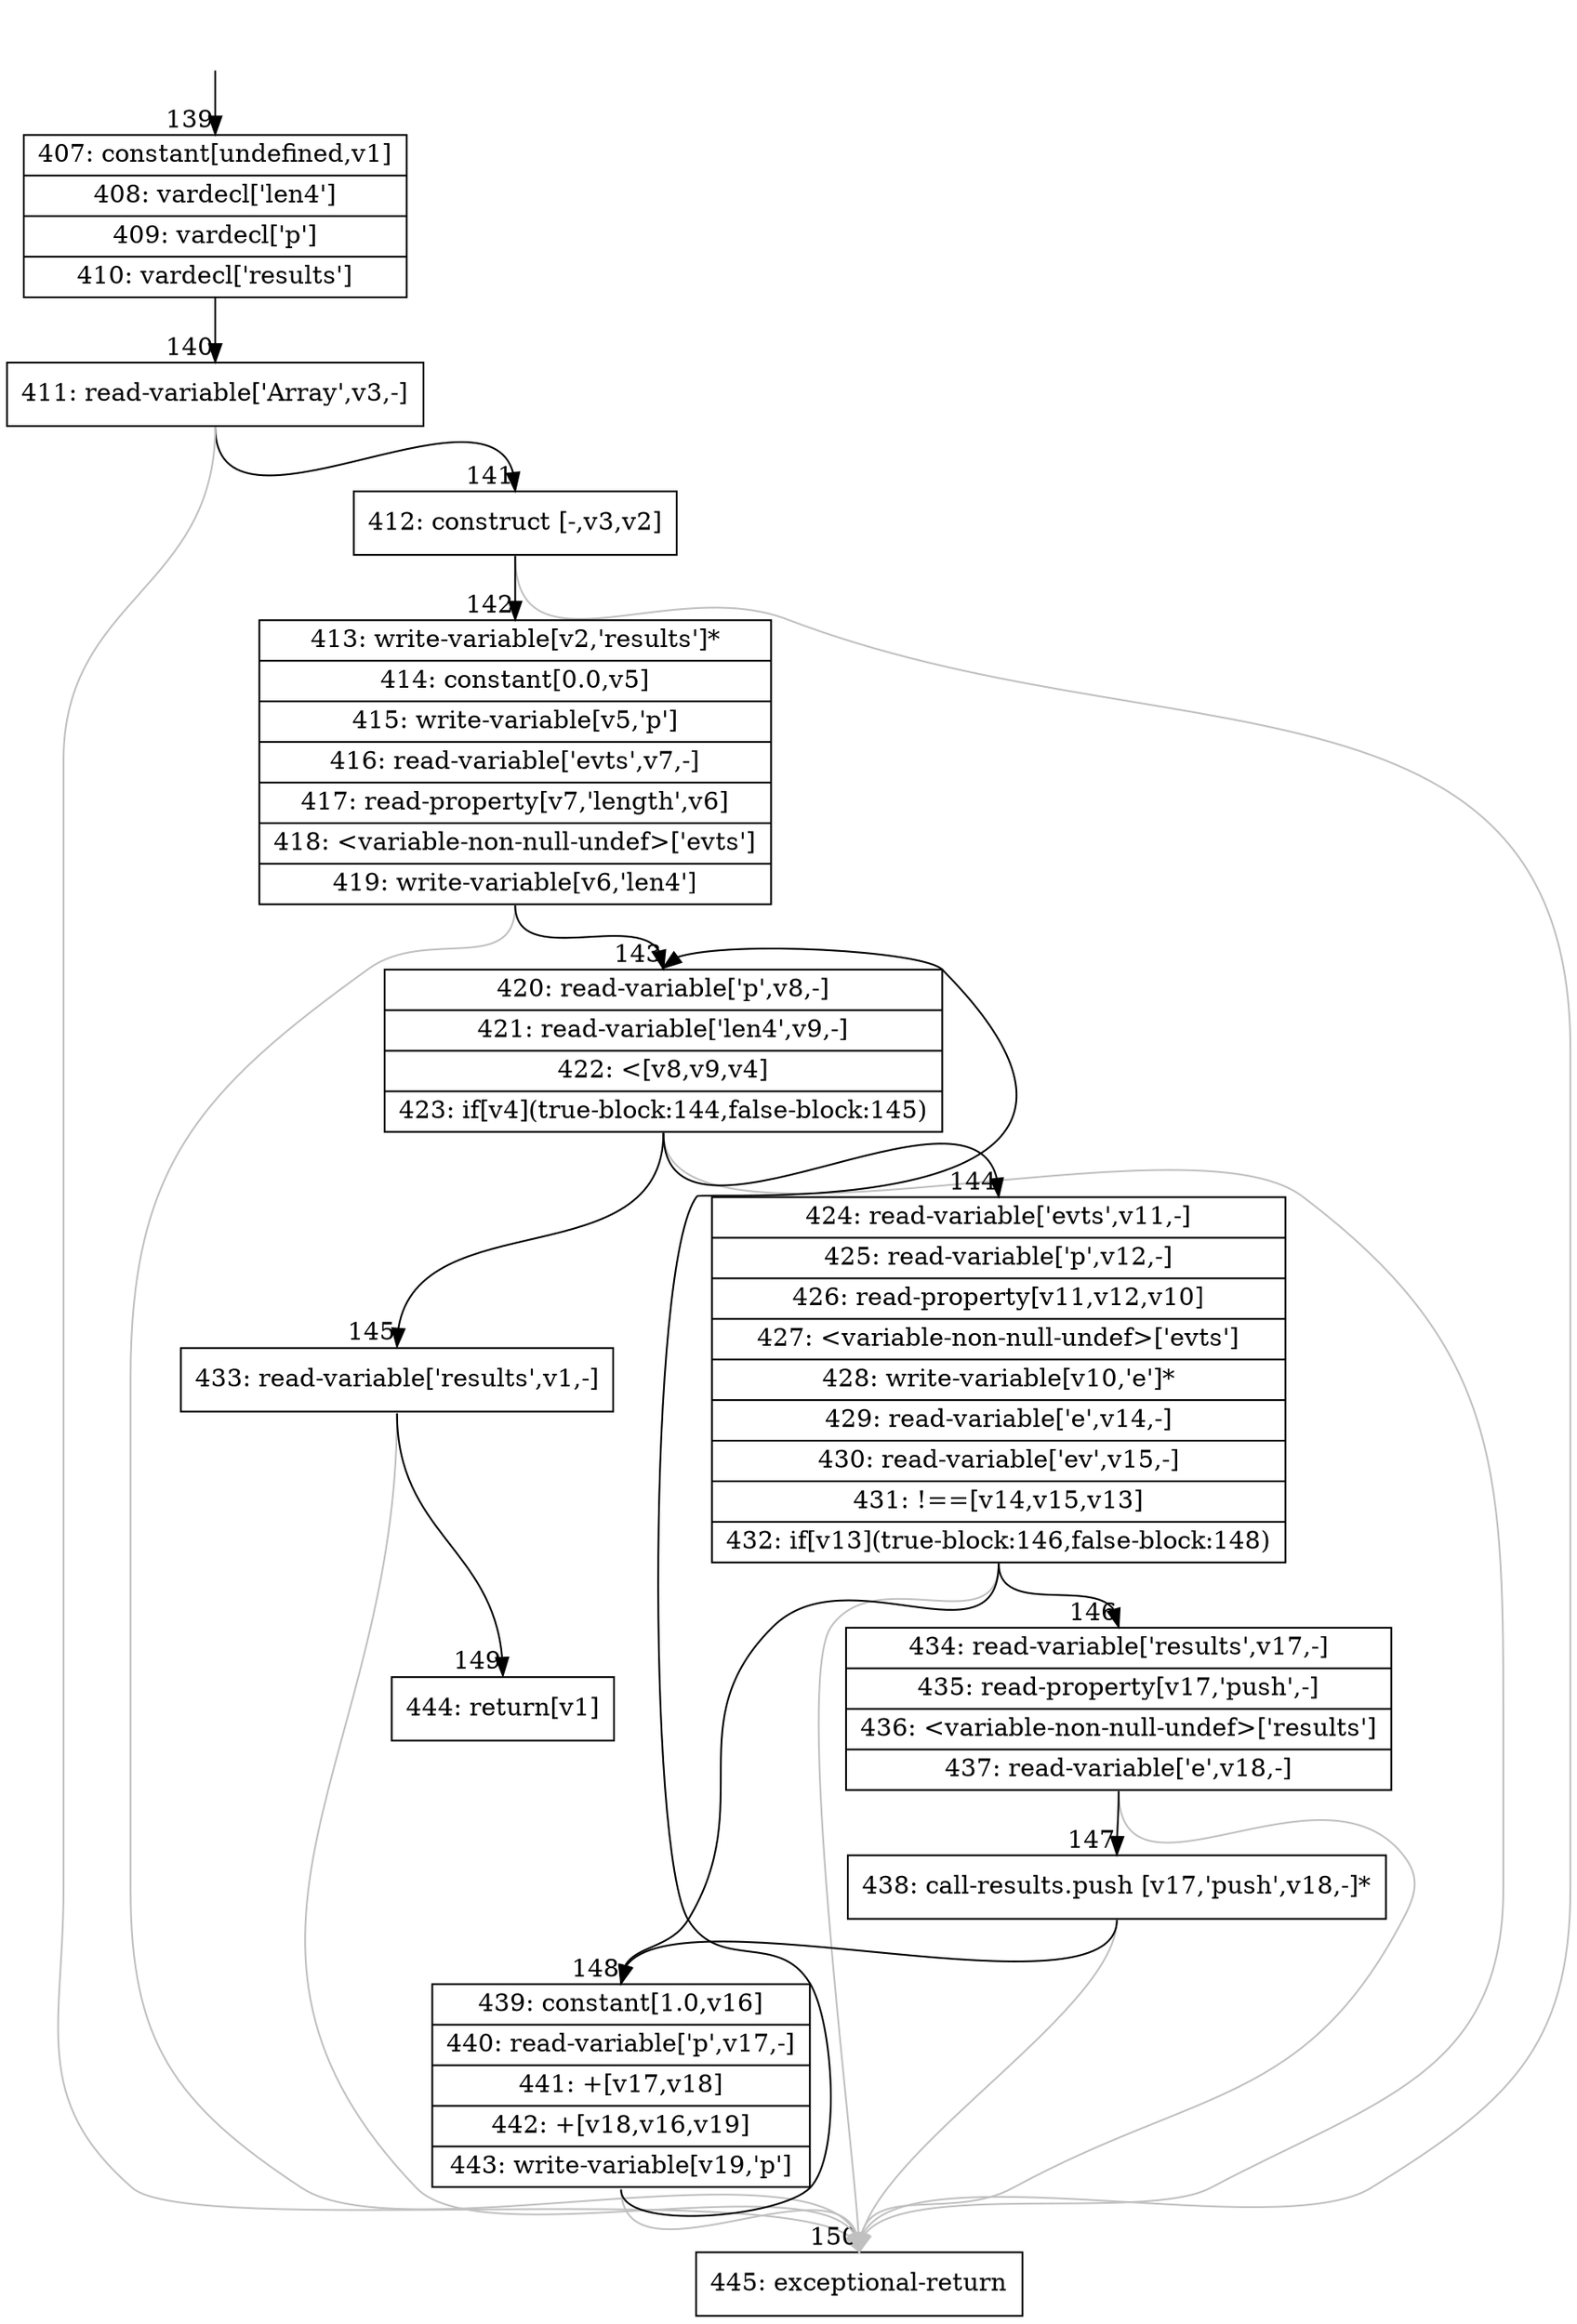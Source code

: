digraph {
rankdir="TD"
BB_entry15[shape=none,label=""];
BB_entry15 -> BB139 [tailport=s, headport=n, headlabel="    139"]
BB139 [shape=record label="{407: constant[undefined,v1]|408: vardecl['len4']|409: vardecl['p']|410: vardecl['results']}" ] 
BB139 -> BB140 [tailport=s, headport=n, headlabel="      140"]
BB140 [shape=record label="{411: read-variable['Array',v3,-]}" ] 
BB140 -> BB141 [tailport=s, headport=n, headlabel="      141"]
BB140 -> BB150 [tailport=s, headport=n, color=gray, headlabel="      150"]
BB141 [shape=record label="{412: construct [-,v3,v2]}" ] 
BB141 -> BB142 [tailport=s, headport=n, headlabel="      142"]
BB141 -> BB150 [tailport=s, headport=n, color=gray]
BB142 [shape=record label="{413: write-variable[v2,'results']*|414: constant[0.0,v5]|415: write-variable[v5,'p']|416: read-variable['evts',v7,-]|417: read-property[v7,'length',v6]|418: \<variable-non-null-undef\>['evts']|419: write-variable[v6,'len4']}" ] 
BB142 -> BB143 [tailport=s, headport=n, headlabel="      143"]
BB142 -> BB150 [tailport=s, headport=n, color=gray]
BB143 [shape=record label="{420: read-variable['p',v8,-]|421: read-variable['len4',v9,-]|422: \<[v8,v9,v4]|423: if[v4](true-block:144,false-block:145)}" ] 
BB143 -> BB144 [tailport=s, headport=n, headlabel="      144"]
BB143 -> BB145 [tailport=s, headport=n, headlabel="      145"]
BB143 -> BB150 [tailport=s, headport=n, color=gray]
BB144 [shape=record label="{424: read-variable['evts',v11,-]|425: read-variable['p',v12,-]|426: read-property[v11,v12,v10]|427: \<variable-non-null-undef\>['evts']|428: write-variable[v10,'e']*|429: read-variable['e',v14,-]|430: read-variable['ev',v15,-]|431: !==[v14,v15,v13]|432: if[v13](true-block:146,false-block:148)}" ] 
BB144 -> BB146 [tailport=s, headport=n, headlabel="      146"]
BB144 -> BB148 [tailport=s, headport=n, headlabel="      148"]
BB144 -> BB150 [tailport=s, headport=n, color=gray]
BB145 [shape=record label="{433: read-variable['results',v1,-]}" ] 
BB145 -> BB149 [tailport=s, headport=n, headlabel="      149"]
BB145 -> BB150 [tailport=s, headport=n, color=gray]
BB146 [shape=record label="{434: read-variable['results',v17,-]|435: read-property[v17,'push',-]|436: \<variable-non-null-undef\>['results']|437: read-variable['e',v18,-]}" ] 
BB146 -> BB147 [tailport=s, headport=n, headlabel="      147"]
BB146 -> BB150 [tailport=s, headport=n, color=gray]
BB147 [shape=record label="{438: call-results.push [v17,'push',v18,-]*}" ] 
BB147 -> BB148 [tailport=s, headport=n]
BB147 -> BB150 [tailport=s, headport=n, color=gray]
BB148 [shape=record label="{439: constant[1.0,v16]|440: read-variable['p',v17,-]|441: +[v17,v18]|442: +[v18,v16,v19]|443: write-variable[v19,'p']}" ] 
BB148 -> BB143 [tailport=s, headport=n]
BB148 -> BB150 [tailport=s, headport=n, color=gray]
BB149 [shape=record label="{444: return[v1]}" ] 
BB150 [shape=record label="{445: exceptional-return}" ] 
//#$~ 141
}
